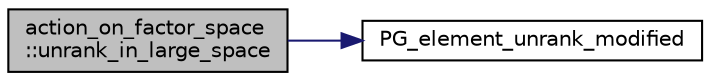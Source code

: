 digraph "action_on_factor_space::unrank_in_large_space"
{
  edge [fontname="Helvetica",fontsize="10",labelfontname="Helvetica",labelfontsize="10"];
  node [fontname="Helvetica",fontsize="10",shape=record];
  rankdir="LR";
  Node2531 [label="action_on_factor_space\l::unrank_in_large_space",height=0.2,width=0.4,color="black", fillcolor="grey75", style="filled", fontcolor="black"];
  Node2531 -> Node2532 [color="midnightblue",fontsize="10",style="solid",fontname="Helvetica"];
  Node2532 [label="PG_element_unrank_modified",height=0.2,width=0.4,color="black", fillcolor="white", style="filled",URL="$d4/d67/geometry_8h.html#a83ae9b605d496f6a90345303f6efae64"];
}
